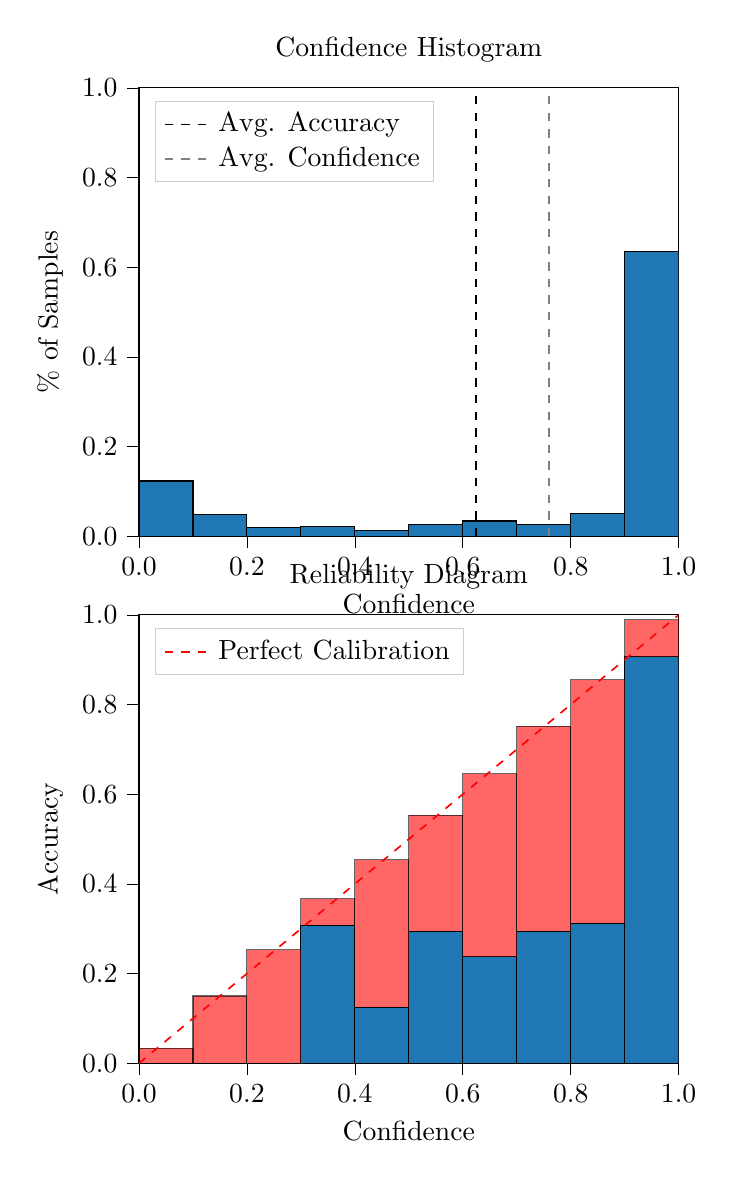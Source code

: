 % This file was created by tikzplotlib v0.9.8.
\begin{tikzpicture}

\definecolor{color0}{rgb}{0.122,0.467,0.706}

\begin{groupplot}[group style={group size=1 by 2}]
\nextgroupplot[
legend cell align={left},
legend style={
  fill opacity=0.8,
  draw opacity=1,
  text opacity=1,
  at={(0.03,0.97)},
  anchor=north west,
  draw=white!80!black
},
tick align=outside,
tick pos=left,
title={Confidence Histogram},
x grid style={white!69.02!black},
xlabel={Confidence},
xmin=0, xmax=1,
xtick style={color=black},
xtick={0,0.2,0.4,0.6,0.8,1},
xticklabels={0.0,0.2,0.4,0.6,0.8,1.0},
y grid style={white!69.02!black},
ylabel={\% of Samples},
ymin=0, ymax=1,
ytick style={color=black},
ytick={0,0.2,0.4,0.6,0.8,1},
yticklabels={0.0,0.2,0.4,0.6,0.8,1.0}
]
\draw[draw=black,fill=color0] (axis cs:-6.939e-18,0) rectangle (axis cs:0.1,0.123);
\draw[draw=black,fill=color0] (axis cs:0.1,0) rectangle (axis cs:0.2,0.048);
\draw[draw=black,fill=color0] (axis cs:0.2,0) rectangle (axis cs:0.3,0.019);
\draw[draw=black,fill=color0] (axis cs:0.3,0) rectangle (axis cs:0.4,0.021);
\draw[draw=black,fill=color0] (axis cs:0.4,0) rectangle (axis cs:0.5,0.013);
\draw[draw=black,fill=color0] (axis cs:0.5,0) rectangle (axis cs:0.6,0.027);
\draw[draw=black,fill=color0] (axis cs:0.6,0) rectangle (axis cs:0.7,0.034);
\draw[draw=black,fill=color0] (axis cs:0.7,0) rectangle (axis cs:0.8,0.027);
\draw[draw=black,fill=color0] (axis cs:0.8,0) rectangle (axis cs:0.9,0.051);
\draw[draw=black,fill=color0] (axis cs:0.9,0) rectangle (axis cs:1,0.636);
\addplot [semithick, black, dashed]
table {%
0.625 0
0.625 1
};
\addlegendentry{Avg. Accuracy}
\addplot [semithick, white!50.196!black, dashed]
table {%
0.76 0
0.76 1
};
\addlegendentry{Avg. Confidence}

\nextgroupplot[
legend cell align={left},
legend style={
  fill opacity=0.8,
  draw opacity=1,
  text opacity=1,
  at={(0.03,0.97)},
  anchor=north west,
  draw=white!80!black
},
tick align=outside,
tick pos=left,
title={Reliability Diagram},
x grid style={white!69.02!black},
xlabel={Confidence},
xmin=0, xmax=1,
xtick style={color=black},
xtick={0,0.2,0.4,0.6,0.8,1},
xticklabels={0.0,0.2,0.4,0.6,0.8,1.0},
y grid style={white!69.02!black},
ylabel={Accuracy},
ymin=0, ymax=1,
ytick style={color=black},
ytick={0,0.2,0.4,0.6,0.8,1},
yticklabels={0.0,0.2,0.4,0.6,0.8,1.0}
]
\draw[draw=black,fill=color0] (axis cs:-6.939e-18,0) rectangle (axis cs:0.1,0);
\draw[draw=black,fill=color0] (axis cs:0.1,0) rectangle (axis cs:0.2,0);
\draw[draw=black,fill=color0] (axis cs:0.2,0) rectangle (axis cs:0.3,0);
\draw[draw=black,fill=color0] (axis cs:0.3,0) rectangle (axis cs:0.4,0.308);
\draw[draw=black,fill=color0] (axis cs:0.4,0) rectangle (axis cs:0.5,0.125);
\draw[draw=black,fill=color0] (axis cs:0.5,0) rectangle (axis cs:0.6,0.294);
\draw[draw=black,fill=color0] (axis cs:0.6,0) rectangle (axis cs:0.7,0.238);
\draw[draw=black,fill=color0] (axis cs:0.7,0) rectangle (axis cs:0.8,0.294);
\draw[draw=black,fill=color0] (axis cs:0.8,0) rectangle (axis cs:0.9,0.312);
\draw[draw=black,fill=color0] (axis cs:0.9,0) rectangle (axis cs:1,0.907);
\draw[draw=black,fill=red,opacity=0.6] (axis cs:-6.939e-18,0) rectangle (axis cs:0.1,0.033);
\draw[draw=black,fill=red,opacity=0.6] (axis cs:0.1,0) rectangle (axis cs:0.2,0.15);
\draw[draw=black,fill=red,opacity=0.6] (axis cs:0.2,0) rectangle (axis cs:0.3,0.253);
\draw[draw=black,fill=red,opacity=0.6] (axis cs:0.3,0.308) rectangle (axis cs:0.4,0.367);
\draw[draw=black,fill=red,opacity=0.6] (axis cs:0.4,0.125) rectangle (axis cs:0.5,0.454);
\draw[draw=black,fill=red,opacity=0.6] (axis cs:0.5,0.294) rectangle (axis cs:0.6,0.553);
\draw[draw=black,fill=red,opacity=0.6] (axis cs:0.6,0.238) rectangle (axis cs:0.7,0.646);
\draw[draw=black,fill=red,opacity=0.6] (axis cs:0.7,0.294) rectangle (axis cs:0.8,0.752);
\draw[draw=black,fill=red,opacity=0.6] (axis cs:0.8,0.312) rectangle (axis cs:0.9,0.855);
\draw[draw=black,fill=red,opacity=0.6] (axis cs:0.9,0.907) rectangle (axis cs:1,0.989);
\addplot [semithick, red, dashed]
table {%
0 0
1 1
};
\addlegendentry{Perfect Calibration}
\end{groupplot}

\end{tikzpicture}
